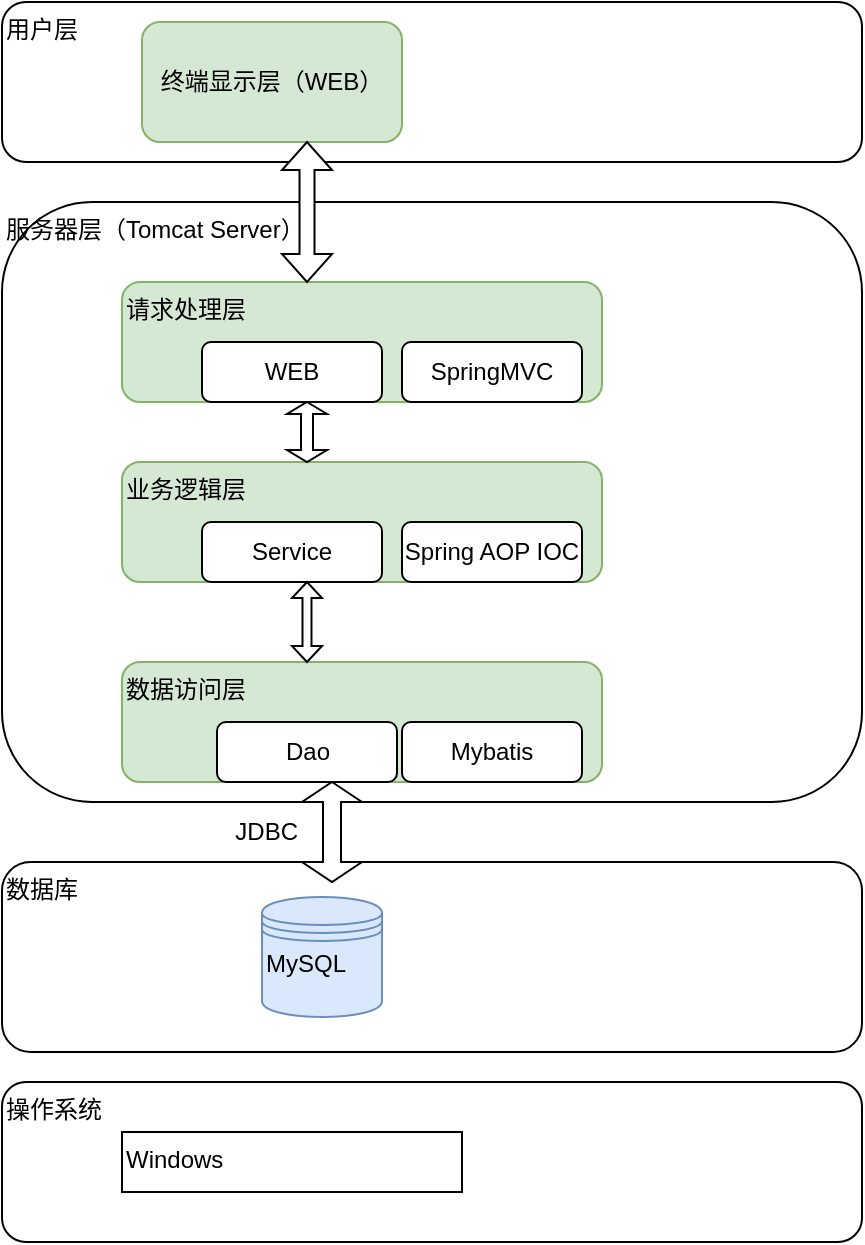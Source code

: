 <mxfile version="14.7.3" type="github">
  <diagram id="prtHgNgQTEPvFCAcTncT" name="Page-1">
    <mxGraphModel dx="1038" dy="613" grid="1" gridSize="10" guides="1" tooltips="1" connect="1" arrows="1" fold="1" page="1" pageScale="1" pageWidth="827" pageHeight="1169" math="0" shadow="0">
      <root>
        <mxCell id="0" />
        <mxCell id="1" parent="0" />
        <mxCell id="Hp5FtpzESSWTsJGM-x1K-1" value="用户层" style="rounded=1;whiteSpace=wrap;labelPosition=center;verticalLabelPosition=middle;align=left;verticalAlign=top;" parent="1" vertex="1">
          <mxGeometry x="170" y="80" width="430" height="80" as="geometry" />
        </mxCell>
        <mxCell id="Hp5FtpzESSWTsJGM-x1K-2" value="终端显示层（WEB）" style="rounded=1;whiteSpace=wrap;html=1;labelPosition=center;verticalLabelPosition=middle;align=center;verticalAlign=middle;fillColor=#d5e8d4;strokeColor=#82b366;" parent="1" vertex="1">
          <mxGeometry x="240" y="90" width="130" height="60" as="geometry" />
        </mxCell>
        <mxCell id="Hp5FtpzESSWTsJGM-x1K-3" value="服务器层（Tomcat Server）" style="rounded=1;whiteSpace=wrap;labelPosition=center;verticalLabelPosition=middle;align=left;verticalAlign=top;" parent="1" vertex="1">
          <mxGeometry x="170" y="180" width="430" height="300" as="geometry" />
        </mxCell>
        <mxCell id="Hp5FtpzESSWTsJGM-x1K-7" value="业务逻辑层" style="rounded=1;whiteSpace=wrap;html=1;align=left;verticalAlign=top;labelPosition=center;verticalLabelPosition=middle;fillColor=#d5e8d4;strokeColor=#82b366;" parent="1" vertex="1">
          <mxGeometry x="230" y="310" width="240" height="60" as="geometry" />
        </mxCell>
        <mxCell id="Hp5FtpzESSWTsJGM-x1K-8" value="数据访问层" style="rounded=1;whiteSpace=wrap;html=1;align=left;verticalAlign=top;labelPosition=center;verticalLabelPosition=middle;fillColor=#d5e8d4;strokeColor=#82b366;" parent="1" vertex="1">
          <mxGeometry x="230" y="410" width="240" height="60" as="geometry" />
        </mxCell>
        <mxCell id="Hp5FtpzESSWTsJGM-x1K-10" value="请求处理层" style="rounded=1;whiteSpace=wrap;html=1;align=left;verticalAlign=top;labelPosition=center;verticalLabelPosition=middle;fillColor=#d5e8d4;strokeColor=#82b366;" parent="1" vertex="1">
          <mxGeometry x="230" y="220" width="240" height="60" as="geometry" />
        </mxCell>
        <mxCell id="Hp5FtpzESSWTsJGM-x1K-11" value="WEB" style="rounded=1;whiteSpace=wrap;html=1;labelPosition=center;verticalLabelPosition=middle;align=center;verticalAlign=middle;" parent="1" vertex="1">
          <mxGeometry x="270" y="250" width="90" height="30" as="geometry" />
        </mxCell>
        <mxCell id="Hp5FtpzESSWTsJGM-x1K-13" value="Service" style="rounded=1;whiteSpace=wrap;html=1;labelPosition=center;verticalLabelPosition=middle;align=center;verticalAlign=middle;" parent="1" vertex="1">
          <mxGeometry x="270" y="340" width="90" height="30" as="geometry" />
        </mxCell>
        <mxCell id="Hp5FtpzESSWTsJGM-x1K-14" value="Dao" style="rounded=1;whiteSpace=wrap;html=1;labelPosition=center;verticalLabelPosition=middle;align=center;verticalAlign=middle;" parent="1" vertex="1">
          <mxGeometry x="277.5" y="440" width="90" height="30" as="geometry" />
        </mxCell>
        <mxCell id="Hp5FtpzESSWTsJGM-x1K-16" value="数据库" style="rounded=1;whiteSpace=wrap;labelPosition=center;verticalLabelPosition=middle;align=left;verticalAlign=top;" parent="1" vertex="1">
          <mxGeometry x="170" y="510" width="430" height="95" as="geometry" />
        </mxCell>
        <mxCell id="Hp5FtpzESSWTsJGM-x1K-17" value="MySQL" style="shape=datastore;whiteSpace=wrap;html=1;align=left;verticalAlign=top;fillColor=#dae8fc;strokeColor=#6c8ebf;" parent="1" vertex="1">
          <mxGeometry x="300" y="527.5" width="60" height="60" as="geometry" />
        </mxCell>
        <mxCell id="Hp5FtpzESSWTsJGM-x1K-18" value="操作系统" style="rounded=1;whiteSpace=wrap;labelPosition=center;verticalLabelPosition=middle;align=left;verticalAlign=top;" parent="1" vertex="1">
          <mxGeometry x="170" y="620" width="430" height="80" as="geometry" />
        </mxCell>
        <mxCell id="Hp5FtpzESSWTsJGM-x1K-19" value="Windows" style="rounded=0;whiteSpace=wrap;html=1;align=left;verticalAlign=top;" parent="1" vertex="1">
          <mxGeometry x="230" y="645" width="170" height="30" as="geometry" />
        </mxCell>
        <mxCell id="Hp5FtpzESSWTsJGM-x1K-20" value="" style="shape=doubleArrow;direction=south;whiteSpace=wrap;html=1;align=left;verticalAlign=top;" parent="1" vertex="1">
          <mxGeometry x="310" y="150" width="25" height="70" as="geometry" />
        </mxCell>
        <mxCell id="Hp5FtpzESSWTsJGM-x1K-22" value="" style="shape=doubleArrow;direction=south;whiteSpace=wrap;html=1;align=left;verticalAlign=top;" parent="1" vertex="1">
          <mxGeometry x="312.5" y="280" width="20" height="30" as="geometry" />
        </mxCell>
        <mxCell id="Hp5FtpzESSWTsJGM-x1K-24" value="" style="shape=doubleArrow;direction=south;whiteSpace=wrap;html=1;align=left;verticalAlign=top;" parent="1" vertex="1">
          <mxGeometry x="315" y="370" width="15" height="40" as="geometry" />
        </mxCell>
        <mxCell id="Hp5FtpzESSWTsJGM-x1K-25" value="&lt;div style=&quot;text-align: justify&quot;&gt;&lt;span&gt;JDBC&lt;/span&gt;&lt;/div&gt;" style="shape=doubleArrow;direction=south;whiteSpace=wrap;html=1;align=right;verticalAlign=middle;labelPosition=left;verticalLabelPosition=middle;" parent="1" vertex="1">
          <mxGeometry x="320" y="470" width="30" height="50" as="geometry" />
        </mxCell>
        <mxCell id="Sc22l_-Fa5nMXFslgdhS-1" value="SpringMVC" style="rounded=1;whiteSpace=wrap;html=1;labelPosition=center;verticalLabelPosition=middle;align=center;verticalAlign=middle;" vertex="1" parent="1">
          <mxGeometry x="370" y="250" width="90" height="30" as="geometry" />
        </mxCell>
        <mxCell id="Sc22l_-Fa5nMXFslgdhS-2" value="Spring AOP IOC" style="rounded=1;whiteSpace=wrap;html=1;labelPosition=center;verticalLabelPosition=middle;align=center;verticalAlign=middle;" vertex="1" parent="1">
          <mxGeometry x="370" y="340" width="90" height="30" as="geometry" />
        </mxCell>
        <mxCell id="Sc22l_-Fa5nMXFslgdhS-3" value="Mybatis" style="rounded=1;whiteSpace=wrap;html=1;labelPosition=center;verticalLabelPosition=middle;align=center;verticalAlign=middle;" vertex="1" parent="1">
          <mxGeometry x="370" y="440" width="90" height="30" as="geometry" />
        </mxCell>
      </root>
    </mxGraphModel>
  </diagram>
</mxfile>
